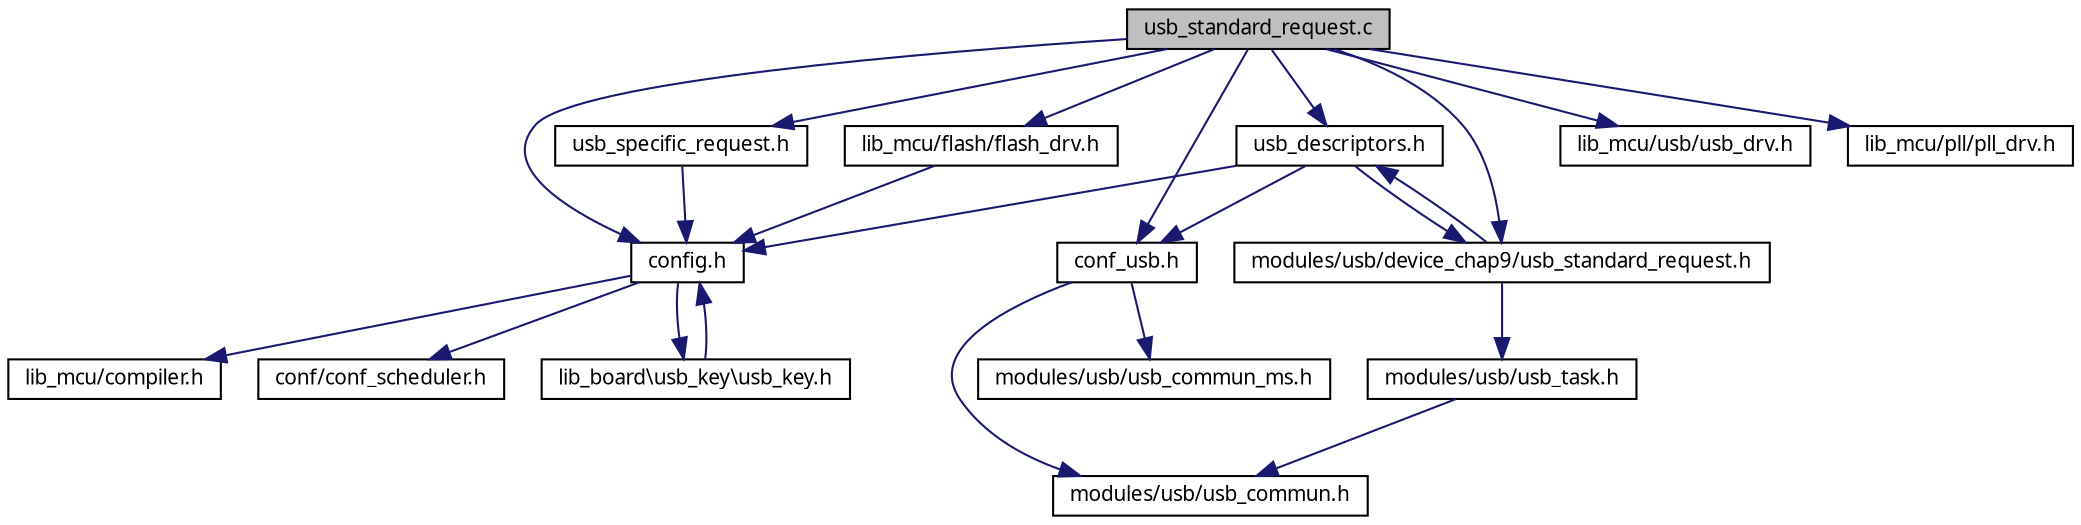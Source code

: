 digraph G
{
  edge [fontname="FreeSans.ttf",fontsize=10,labelfontname="FreeSans.ttf",labelfontsize=10];
  node [fontname="FreeSans.ttf",fontsize=10,shape=record];
  Node1 [label="usb_standard_request.c",height=0.2,width=0.4,color="black", fillcolor="grey75", style="filled" fontcolor="black"];
  Node1 -> Node2 [color="midnightblue",fontsize=10,style="solid",fontname="FreeSans.ttf"];
  Node2 [label="config.h",height=0.2,width=0.4,color="black", fillcolor="white", style="filled",URL="$a00030.html"];
  Node2 -> Node3 [color="midnightblue",fontsize=10,style="solid",fontname="FreeSans.ttf"];
  Node3 [label="lib_mcu/compiler.h",height=0.2,width=0.4,color="black", fillcolor="white", style="filled",URL="$a00026.html"];
  Node2 -> Node4 [color="midnightblue",fontsize=10,style="solid",fontname="FreeSans.ttf"];
  Node4 [label="conf/conf_scheduler.h",height=0.2,width=0.4,color="black", fillcolor="white", style="filled",URL="$a00028.html"];
  Node2 -> Node5 [color="midnightblue",fontsize=10,style="solid",fontname="FreeSans.ttf"];
  Node5 [label="lib_board\\usb_key\\usb_key.h",height=0.2,width=0.4,color="black", fillcolor="white", style="filled",URL="$a00060.html"];
  Node5 -> Node2 [color="midnightblue",fontsize=10,style="solid",fontname="FreeSans.ttf"];
  Node1 -> Node6 [color="midnightblue",fontsize=10,style="solid",fontname="FreeSans.ttf"];
  Node6 [label="conf_usb.h",height=0.2,width=0.4,color="black", fillcolor="white", style="filled",URL="$a00029.html"];
  Node6 -> Node7 [color="midnightblue",fontsize=10,style="solid",fontname="FreeSans.ttf"];
  Node7 [label="modules/usb/usb_commun.h",height=0.2,width=0.4,color="black", fillcolor="white", style="filled",URL="$a00052.html"];
  Node6 -> Node8 [color="midnightblue",fontsize=10,style="solid",fontname="FreeSans.ttf"];
  Node8 [label="modules/usb/usb_commun_ms.h",height=0.2,width=0.4,color="black", fillcolor="white", style="filled",URL="$a00053.html"];
  Node1 -> Node9 [color="midnightblue",fontsize=10,style="solid",fontname="FreeSans.ttf"];
  Node9 [label="lib_mcu/usb/usb_drv.h",height=0.2,width=0.4,color="black", fillcolor="white", style="filled",URL="$a00059.html"];
  Node1 -> Node10 [color="midnightblue",fontsize=10,style="solid",fontname="FreeSans.ttf"];
  Node10 [label="lib_mcu/pll/pll_drv.h",height=0.2,width=0.4,color="black", fillcolor="white", style="filled",URL="$a00042.html"];
  Node1 -> Node11 [color="midnightblue",fontsize=10,style="solid",fontname="FreeSans.ttf"];
  Node11 [label="usb_descriptors.h",height=0.2,width=0.4,color="black", fillcolor="white", style="filled",URL="$a00055.html"];
  Node11 -> Node2 [color="midnightblue",fontsize=10,style="solid",fontname="FreeSans.ttf"];
  Node11 -> Node12 [color="midnightblue",fontsize=10,style="solid",fontname="FreeSans.ttf"];
  Node12 [label="modules/usb/device_chap9/usb_standard_request.h",height=0.2,width=0.4,color="black", fillcolor="white", style="filled",URL="$a00064.html"];
  Node12 -> Node13 [color="midnightblue",fontsize=10,style="solid",fontname="FreeSans.ttf"];
  Node13 [label="modules/usb/usb_task.h",height=0.2,width=0.4,color="black", fillcolor="white", style="filled",URL="$a00066.html"];
  Node13 -> Node7 [color="midnightblue",fontsize=10,style="solid",fontname="FreeSans.ttf"];
  Node12 -> Node11 [color="midnightblue",fontsize=10,style="solid",fontname="FreeSans.ttf"];
  Node11 -> Node6 [color="midnightblue",fontsize=10,style="solid",fontname="FreeSans.ttf"];
  Node1 -> Node12 [color="midnightblue",fontsize=10,style="solid",fontname="FreeSans.ttf"];
  Node1 -> Node14 [color="midnightblue",fontsize=10,style="solid",fontname="FreeSans.ttf"];
  Node14 [label="usb_specific_request.h",height=0.2,width=0.4,color="black", fillcolor="white", style="filled",URL="$a00062.html"];
  Node14 -> Node2 [color="midnightblue",fontsize=10,style="solid",fontname="FreeSans.ttf"];
  Node1 -> Node15 [color="midnightblue",fontsize=10,style="solid",fontname="FreeSans.ttf"];
  Node15 [label="lib_mcu/flash/flash_drv.h",height=0.2,width=0.4,color="black", fillcolor="white", style="filled",URL="$a00039.html"];
  Node15 -> Node2 [color="midnightblue",fontsize=10,style="solid",fontname="FreeSans.ttf"];
}
